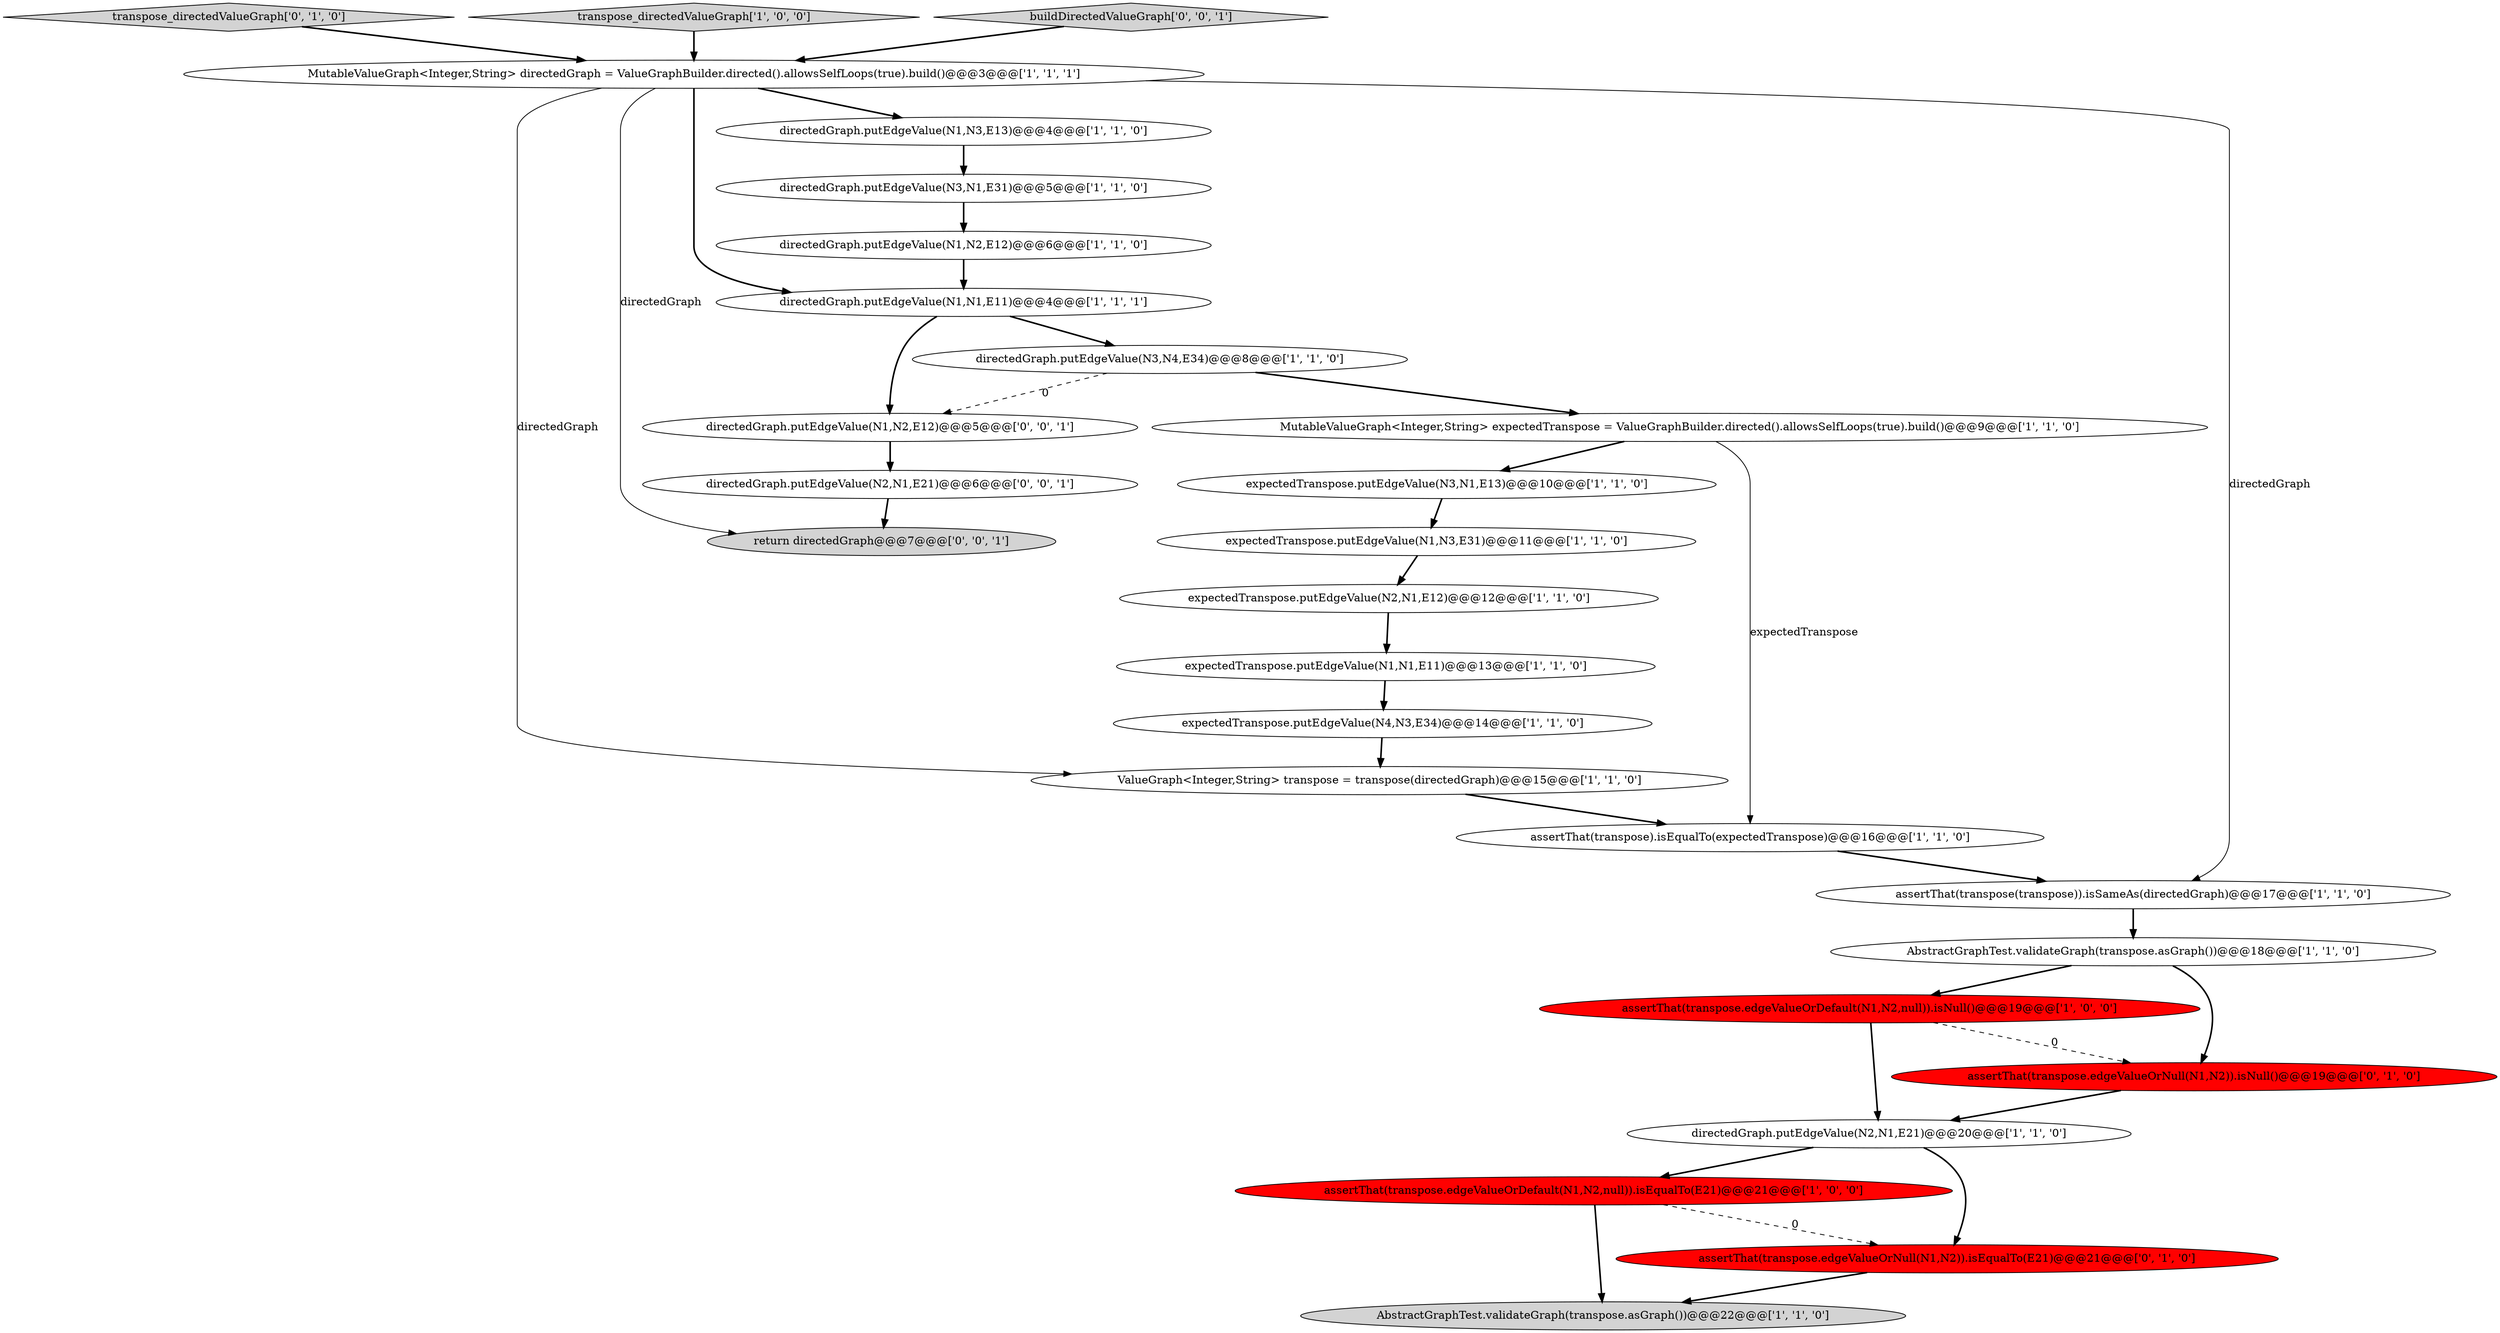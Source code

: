 digraph {
4 [style = filled, label = "MutableValueGraph<Integer,String> directedGraph = ValueGraphBuilder.directed().allowsSelfLoops(true).build()@@@3@@@['1', '1', '1']", fillcolor = white, shape = ellipse image = "AAA0AAABBB1BBB"];
9 [style = filled, label = "AbstractGraphTest.validateGraph(transpose.asGraph())@@@22@@@['1', '1', '0']", fillcolor = lightgray, shape = ellipse image = "AAA0AAABBB1BBB"];
0 [style = filled, label = "MutableValueGraph<Integer,String> expectedTranspose = ValueGraphBuilder.directed().allowsSelfLoops(true).build()@@@9@@@['1', '1', '0']", fillcolor = white, shape = ellipse image = "AAA0AAABBB1BBB"];
3 [style = filled, label = "directedGraph.putEdgeValue(N1,N3,E13)@@@4@@@['1', '1', '0']", fillcolor = white, shape = ellipse image = "AAA0AAABBB1BBB"];
1 [style = filled, label = "expectedTranspose.putEdgeValue(N3,N1,E13)@@@10@@@['1', '1', '0']", fillcolor = white, shape = ellipse image = "AAA0AAABBB1BBB"];
27 [style = filled, label = "directedGraph.putEdgeValue(N1,N2,E12)@@@5@@@['0', '0', '1']", fillcolor = white, shape = ellipse image = "AAA0AAABBB3BBB"];
21 [style = filled, label = "transpose_directedValueGraph['0', '1', '0']", fillcolor = lightgray, shape = diamond image = "AAA0AAABBB2BBB"];
6 [style = filled, label = "directedGraph.putEdgeValue(N3,N1,E31)@@@5@@@['1', '1', '0']", fillcolor = white, shape = ellipse image = "AAA0AAABBB1BBB"];
16 [style = filled, label = "assertThat(transpose.edgeValueOrDefault(N1,N2,null)).isNull()@@@19@@@['1', '0', '0']", fillcolor = red, shape = ellipse image = "AAA1AAABBB1BBB"];
23 [style = filled, label = "assertThat(transpose.edgeValueOrNull(N1,N2)).isNull()@@@19@@@['0', '1', '0']", fillcolor = red, shape = ellipse image = "AAA1AAABBB2BBB"];
12 [style = filled, label = "assertThat(transpose).isEqualTo(expectedTranspose)@@@16@@@['1', '1', '0']", fillcolor = white, shape = ellipse image = "AAA0AAABBB1BBB"];
17 [style = filled, label = "transpose_directedValueGraph['1', '0', '0']", fillcolor = lightgray, shape = diamond image = "AAA0AAABBB1BBB"];
24 [style = filled, label = "return directedGraph@@@7@@@['0', '0', '1']", fillcolor = lightgray, shape = ellipse image = "AAA0AAABBB3BBB"];
13 [style = filled, label = "AbstractGraphTest.validateGraph(transpose.asGraph())@@@18@@@['1', '1', '0']", fillcolor = white, shape = ellipse image = "AAA0AAABBB1BBB"];
26 [style = filled, label = "directedGraph.putEdgeValue(N2,N1,E21)@@@6@@@['0', '0', '1']", fillcolor = white, shape = ellipse image = "AAA0AAABBB3BBB"];
19 [style = filled, label = "assertThat(transpose.edgeValueOrDefault(N1,N2,null)).isEqualTo(E21)@@@21@@@['1', '0', '0']", fillcolor = red, shape = ellipse image = "AAA1AAABBB1BBB"];
5 [style = filled, label = "expectedTranspose.putEdgeValue(N1,N3,E31)@@@11@@@['1', '1', '0']", fillcolor = white, shape = ellipse image = "AAA0AAABBB1BBB"];
7 [style = filled, label = "expectedTranspose.putEdgeValue(N4,N3,E34)@@@14@@@['1', '1', '0']", fillcolor = white, shape = ellipse image = "AAA0AAABBB1BBB"];
2 [style = filled, label = "expectedTranspose.putEdgeValue(N1,N1,E11)@@@13@@@['1', '1', '0']", fillcolor = white, shape = ellipse image = "AAA0AAABBB1BBB"];
15 [style = filled, label = "assertThat(transpose(transpose)).isSameAs(directedGraph)@@@17@@@['1', '1', '0']", fillcolor = white, shape = ellipse image = "AAA0AAABBB1BBB"];
18 [style = filled, label = "ValueGraph<Integer,String> transpose = transpose(directedGraph)@@@15@@@['1', '1', '0']", fillcolor = white, shape = ellipse image = "AAA0AAABBB1BBB"];
20 [style = filled, label = "directedGraph.putEdgeValue(N1,N2,E12)@@@6@@@['1', '1', '0']", fillcolor = white, shape = ellipse image = "AAA0AAABBB1BBB"];
25 [style = filled, label = "buildDirectedValueGraph['0', '0', '1']", fillcolor = lightgray, shape = diamond image = "AAA0AAABBB3BBB"];
10 [style = filled, label = "directedGraph.putEdgeValue(N3,N4,E34)@@@8@@@['1', '1', '0']", fillcolor = white, shape = ellipse image = "AAA0AAABBB1BBB"];
11 [style = filled, label = "expectedTranspose.putEdgeValue(N2,N1,E12)@@@12@@@['1', '1', '0']", fillcolor = white, shape = ellipse image = "AAA0AAABBB1BBB"];
22 [style = filled, label = "assertThat(transpose.edgeValueOrNull(N1,N2)).isEqualTo(E21)@@@21@@@['0', '1', '0']", fillcolor = red, shape = ellipse image = "AAA1AAABBB2BBB"];
8 [style = filled, label = "directedGraph.putEdgeValue(N2,N1,E21)@@@20@@@['1', '1', '0']", fillcolor = white, shape = ellipse image = "AAA0AAABBB1BBB"];
14 [style = filled, label = "directedGraph.putEdgeValue(N1,N1,E11)@@@4@@@['1', '1', '1']", fillcolor = white, shape = ellipse image = "AAA0AAABBB1BBB"];
1->5 [style = bold, label=""];
0->12 [style = solid, label="expectedTranspose"];
4->3 [style = bold, label=""];
4->14 [style = bold, label=""];
15->13 [style = bold, label=""];
16->8 [style = bold, label=""];
8->19 [style = bold, label=""];
22->9 [style = bold, label=""];
12->15 [style = bold, label=""];
4->18 [style = solid, label="directedGraph"];
18->12 [style = bold, label=""];
14->10 [style = bold, label=""];
25->4 [style = bold, label=""];
3->6 [style = bold, label=""];
20->14 [style = bold, label=""];
16->23 [style = dashed, label="0"];
23->8 [style = bold, label=""];
10->27 [style = dashed, label="0"];
26->24 [style = bold, label=""];
13->16 [style = bold, label=""];
11->2 [style = bold, label=""];
8->22 [style = bold, label=""];
6->20 [style = bold, label=""];
19->9 [style = bold, label=""];
0->1 [style = bold, label=""];
10->0 [style = bold, label=""];
4->15 [style = solid, label="directedGraph"];
13->23 [style = bold, label=""];
7->18 [style = bold, label=""];
5->11 [style = bold, label=""];
14->27 [style = bold, label=""];
2->7 [style = bold, label=""];
4->24 [style = solid, label="directedGraph"];
17->4 [style = bold, label=""];
19->22 [style = dashed, label="0"];
21->4 [style = bold, label=""];
27->26 [style = bold, label=""];
}
